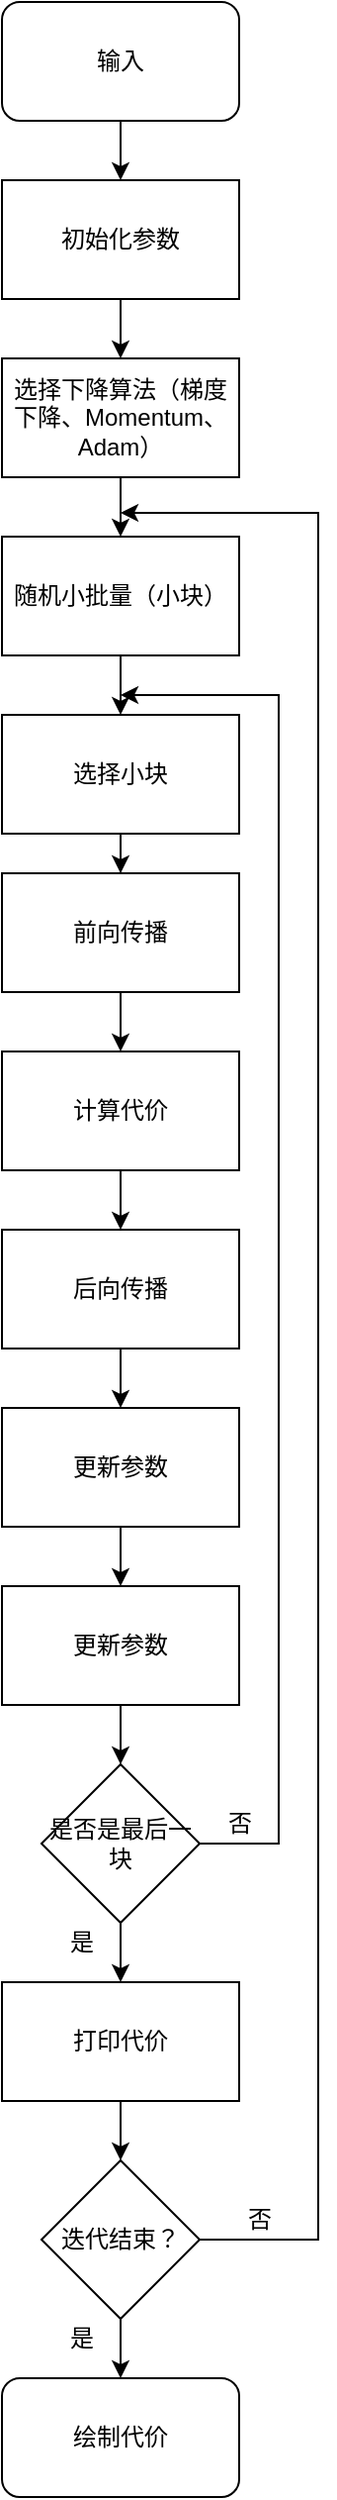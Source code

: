 <mxfile version="12.4.3" type="device" pages="1"><diagram id="ySe7fmGoSbS2k-d6ctjP" name="Page-1"><mxGraphModel dx="868" dy="471" grid="1" gridSize="10" guides="1" tooltips="1" connect="1" arrows="1" fold="1" page="1" pageScale="1" pageWidth="827" pageHeight="1169" math="0" shadow="0"><root><mxCell id="0"/><mxCell id="1" parent="0"/><mxCell id="ktxAc2pScZt9kuTy5VHA-3" value="" style="edgeStyle=orthogonalEdgeStyle;rounded=0;orthogonalLoop=1;jettySize=auto;html=1;" edge="1" parent="1" source="ktxAc2pScZt9kuTy5VHA-1"><mxGeometry relative="1" as="geometry"><mxPoint x="130" y="110" as="targetPoint"/></mxGeometry></mxCell><mxCell id="ktxAc2pScZt9kuTy5VHA-1" value="输入" style="rounded=1;whiteSpace=wrap;html=1;" vertex="1" parent="1"><mxGeometry x="70" y="20" width="120" height="60" as="geometry"/></mxCell><mxCell id="ktxAc2pScZt9kuTy5VHA-7" value="" style="edgeStyle=orthogonalEdgeStyle;rounded=0;orthogonalLoop=1;jettySize=auto;html=1;" edge="1" parent="1" source="ktxAc2pScZt9kuTy5VHA-5" target="ktxAc2pScZt9kuTy5VHA-6"><mxGeometry relative="1" as="geometry"/></mxCell><mxCell id="ktxAc2pScZt9kuTy5VHA-5" value="初始化参数" style="rounded=0;whiteSpace=wrap;html=1;" vertex="1" parent="1"><mxGeometry x="70" y="110" width="120" height="60" as="geometry"/></mxCell><mxCell id="ktxAc2pScZt9kuTy5VHA-45" value="" style="edgeStyle=orthogonalEdgeStyle;rounded=0;orthogonalLoop=1;jettySize=auto;html=1;" edge="1" parent="1" source="ktxAc2pScZt9kuTy5VHA-6" target="ktxAc2pScZt9kuTy5VHA-8"><mxGeometry relative="1" as="geometry"/></mxCell><mxCell id="ktxAc2pScZt9kuTy5VHA-6" value="选择下降算法（梯度下降、Momentum、Adam）" style="rounded=0;whiteSpace=wrap;html=1;" vertex="1" parent="1"><mxGeometry x="70" y="200" width="120" height="60" as="geometry"/></mxCell><mxCell id="ktxAc2pScZt9kuTy5VHA-21" value="" style="edgeStyle=orthogonalEdgeStyle;rounded=0;orthogonalLoop=1;jettySize=auto;html=1;" edge="1" parent="1" source="ktxAc2pScZt9kuTy5VHA-8"><mxGeometry relative="1" as="geometry"><mxPoint x="130" y="380" as="targetPoint"/></mxGeometry></mxCell><mxCell id="ktxAc2pScZt9kuTy5VHA-8" value="随机小批量（小块）" style="rounded=0;whiteSpace=wrap;html=1;" vertex="1" parent="1"><mxGeometry x="70" y="290" width="120" height="60" as="geometry"/></mxCell><mxCell id="ktxAc2pScZt9kuTy5VHA-13" value="" style="edgeStyle=orthogonalEdgeStyle;rounded=0;orthogonalLoop=1;jettySize=auto;html=1;" edge="1" parent="1" source="ktxAc2pScZt9kuTy5VHA-10" target="ktxAc2pScZt9kuTy5VHA-12"><mxGeometry relative="1" as="geometry"><mxPoint x="130" y="430" as="sourcePoint"/></mxGeometry></mxCell><mxCell id="ktxAc2pScZt9kuTy5VHA-10" value="选择小块" style="rounded=0;whiteSpace=wrap;html=1;" vertex="1" parent="1"><mxGeometry x="70" y="380" width="120" height="60" as="geometry"/></mxCell><mxCell id="ktxAc2pScZt9kuTy5VHA-15" value="" style="edgeStyle=orthogonalEdgeStyle;rounded=0;orthogonalLoop=1;jettySize=auto;html=1;" edge="1" parent="1" source="ktxAc2pScZt9kuTy5VHA-12" target="ktxAc2pScZt9kuTy5VHA-14"><mxGeometry relative="1" as="geometry"/></mxCell><mxCell id="ktxAc2pScZt9kuTy5VHA-12" value="前向传播" style="rounded=0;whiteSpace=wrap;html=1;" vertex="1" parent="1"><mxGeometry x="70" y="460" width="120" height="60" as="geometry"/></mxCell><mxCell id="ktxAc2pScZt9kuTy5VHA-17" value="" style="edgeStyle=orthogonalEdgeStyle;rounded=0;orthogonalLoop=1;jettySize=auto;html=1;" edge="1" parent="1" source="ktxAc2pScZt9kuTy5VHA-14" target="ktxAc2pScZt9kuTy5VHA-16"><mxGeometry relative="1" as="geometry"/></mxCell><mxCell id="ktxAc2pScZt9kuTy5VHA-14" value="计算代价" style="rounded=0;whiteSpace=wrap;html=1;" vertex="1" parent="1"><mxGeometry x="70" y="550" width="120" height="60" as="geometry"/></mxCell><mxCell id="ktxAc2pScZt9kuTy5VHA-19" value="" style="edgeStyle=orthogonalEdgeStyle;rounded=0;orthogonalLoop=1;jettySize=auto;html=1;" edge="1" parent="1" source="ktxAc2pScZt9kuTy5VHA-16" target="ktxAc2pScZt9kuTy5VHA-18"><mxGeometry relative="1" as="geometry"/></mxCell><mxCell id="ktxAc2pScZt9kuTy5VHA-16" value="后向传播" style="rounded=0;whiteSpace=wrap;html=1;" vertex="1" parent="1"><mxGeometry x="70" y="640" width="120" height="60" as="geometry"/></mxCell><mxCell id="ktxAc2pScZt9kuTy5VHA-29" value="" style="edgeStyle=orthogonalEdgeStyle;rounded=0;orthogonalLoop=1;jettySize=auto;html=1;" edge="1" parent="1" source="ktxAc2pScZt9kuTy5VHA-18" target="ktxAc2pScZt9kuTy5VHA-27"><mxGeometry relative="1" as="geometry"/></mxCell><mxCell id="ktxAc2pScZt9kuTy5VHA-18" value="更新参数" style="rounded=0;whiteSpace=wrap;html=1;" vertex="1" parent="1"><mxGeometry x="70" y="730" width="120" height="60" as="geometry"/></mxCell><mxCell id="ktxAc2pScZt9kuTy5VHA-41" value="" style="edgeStyle=orthogonalEdgeStyle;rounded=0;orthogonalLoop=1;jettySize=auto;html=1;" edge="1" parent="1" source="ktxAc2pScZt9kuTy5VHA-27" target="ktxAc2pScZt9kuTy5VHA-40"><mxGeometry relative="1" as="geometry"/></mxCell><mxCell id="ktxAc2pScZt9kuTy5VHA-27" value="更新参数" style="rounded=0;whiteSpace=wrap;html=1;" vertex="1" parent="1"><mxGeometry x="70" y="820" width="120" height="60" as="geometry"/></mxCell><mxCell id="ktxAc2pScZt9kuTy5VHA-44" value="" style="edgeStyle=orthogonalEdgeStyle;rounded=0;orthogonalLoop=1;jettySize=auto;html=1;" edge="1" parent="1" source="ktxAc2pScZt9kuTy5VHA-31" target="ktxAc2pScZt9kuTy5VHA-43"><mxGeometry relative="1" as="geometry"/></mxCell><mxCell id="ktxAc2pScZt9kuTy5VHA-31" value="打印代价" style="rounded=0;whiteSpace=wrap;html=1;" vertex="1" parent="1"><mxGeometry x="70" y="1020" width="120" height="60" as="geometry"/></mxCell><mxCell id="ktxAc2pScZt9kuTy5VHA-42" value="" style="edgeStyle=orthogonalEdgeStyle;rounded=0;orthogonalLoop=1;jettySize=auto;html=1;" edge="1" parent="1" source="ktxAc2pScZt9kuTy5VHA-40" target="ktxAc2pScZt9kuTy5VHA-31"><mxGeometry relative="1" as="geometry"/></mxCell><mxCell id="ktxAc2pScZt9kuTy5VHA-47" style="edgeStyle=orthogonalEdgeStyle;rounded=0;orthogonalLoop=1;jettySize=auto;html=1;exitX=1;exitY=0.5;exitDx=0;exitDy=0;" edge="1" parent="1" source="ktxAc2pScZt9kuTy5VHA-40"><mxGeometry relative="1" as="geometry"><mxPoint x="130" y="370" as="targetPoint"/><Array as="points"><mxPoint x="210" y="950"/><mxPoint x="210" y="370"/></Array></mxGeometry></mxCell><mxCell id="ktxAc2pScZt9kuTy5VHA-40" value="是否是最后一块" style="rhombus;whiteSpace=wrap;html=1;" vertex="1" parent="1"><mxGeometry x="90" y="910" width="80" height="80" as="geometry"/></mxCell><mxCell id="ktxAc2pScZt9kuTy5VHA-52" style="edgeStyle=orthogonalEdgeStyle;rounded=0;orthogonalLoop=1;jettySize=auto;html=1;exitX=1;exitY=0.5;exitDx=0;exitDy=0;" edge="1" parent="1" source="ktxAc2pScZt9kuTy5VHA-43"><mxGeometry relative="1" as="geometry"><mxPoint x="130" y="278" as="targetPoint"/><Array as="points"><mxPoint x="230" y="1150"/><mxPoint x="230" y="278"/></Array></mxGeometry></mxCell><mxCell id="ktxAc2pScZt9kuTy5VHA-55" value="" style="edgeStyle=orthogonalEdgeStyle;rounded=0;orthogonalLoop=1;jettySize=auto;html=1;" edge="1" parent="1" source="ktxAc2pScZt9kuTy5VHA-43" target="ktxAc2pScZt9kuTy5VHA-54"><mxGeometry relative="1" as="geometry"/></mxCell><mxCell id="ktxAc2pScZt9kuTy5VHA-43" value="迭代结束？" style="rhombus;whiteSpace=wrap;html=1;" vertex="1" parent="1"><mxGeometry x="90" y="1110" width="80" height="80" as="geometry"/></mxCell><mxCell id="ktxAc2pScZt9kuTy5VHA-46" value="是" style="text;html=1;align=center;verticalAlign=middle;resizable=0;points=[];;autosize=1;" vertex="1" parent="1"><mxGeometry x="95" y="990" width="30" height="20" as="geometry"/></mxCell><mxCell id="ktxAc2pScZt9kuTy5VHA-48" value="否" style="text;html=1;align=center;verticalAlign=middle;resizable=0;points=[];;autosize=1;" vertex="1" parent="1"><mxGeometry x="175" y="930" width="30" height="20" as="geometry"/></mxCell><mxCell id="ktxAc2pScZt9kuTy5VHA-49" value="是" style="text;html=1;align=center;verticalAlign=middle;resizable=0;points=[];;autosize=1;" vertex="1" parent="1"><mxGeometry x="95" y="1190" width="30" height="20" as="geometry"/></mxCell><mxCell id="ktxAc2pScZt9kuTy5VHA-53" value="否" style="text;html=1;align=center;verticalAlign=middle;resizable=0;points=[];;autosize=1;" vertex="1" parent="1"><mxGeometry x="185" y="1130" width="30" height="20" as="geometry"/></mxCell><mxCell id="ktxAc2pScZt9kuTy5VHA-54" value="绘制代价" style="rounded=1;whiteSpace=wrap;html=1;" vertex="1" parent="1"><mxGeometry x="70" y="1220" width="120" height="60" as="geometry"/></mxCell></root></mxGraphModel></diagram></mxfile>
